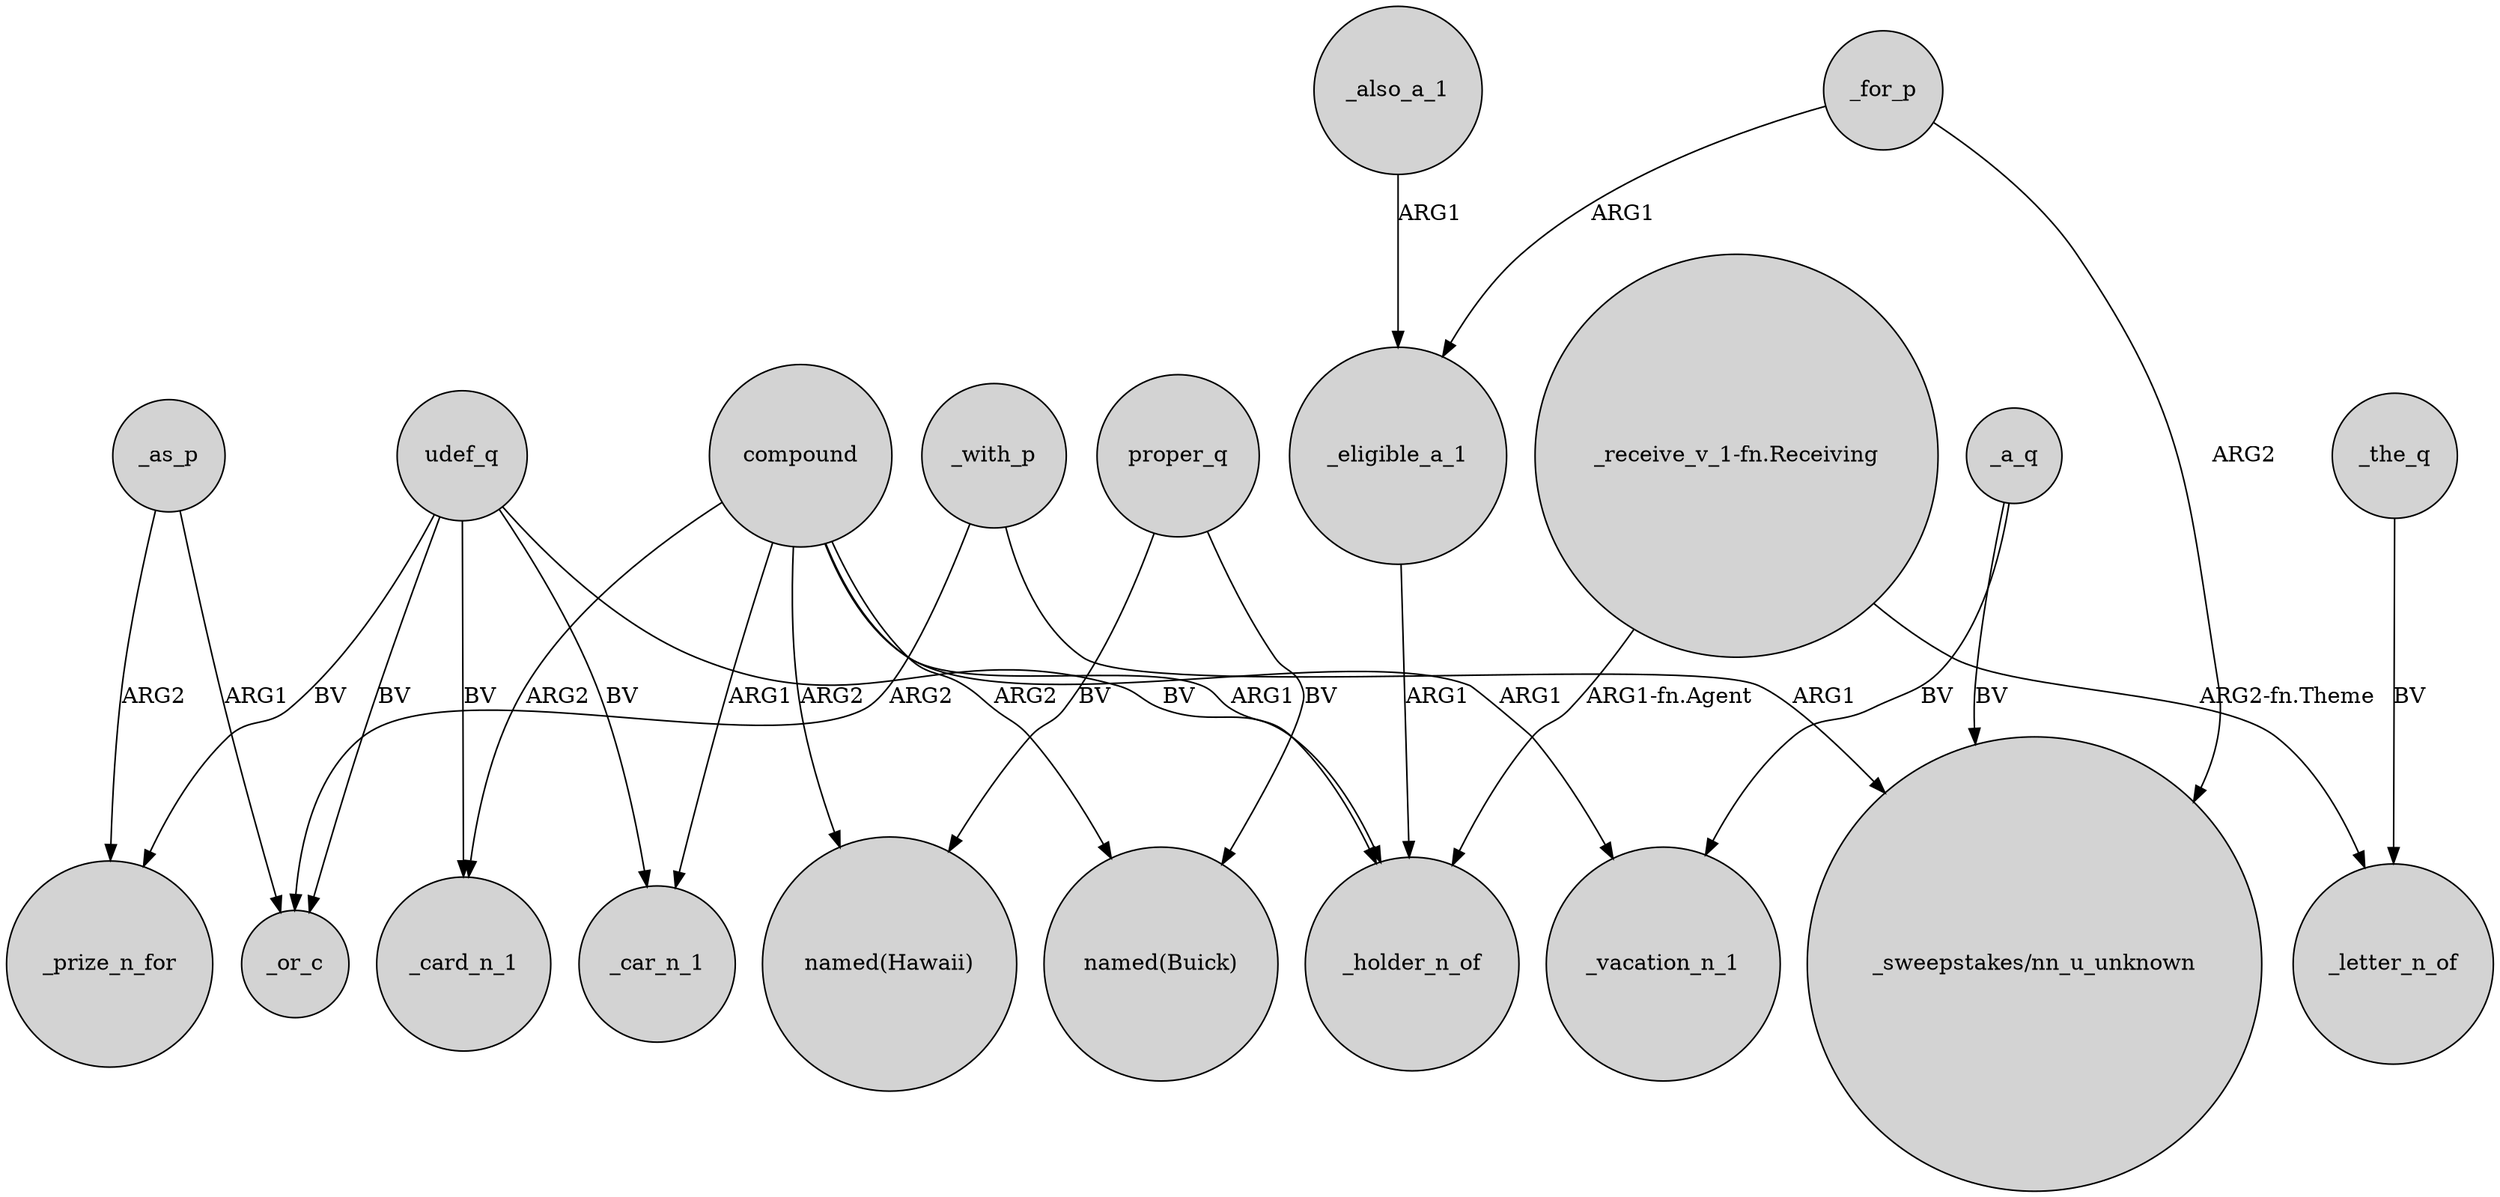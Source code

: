 digraph {
	node [shape=circle style=filled]
	_as_p -> _or_c [label=ARG1]
	proper_q -> "named(Hawaii)" [label=BV]
	_for_p -> "_sweepstakes/nn_u_unknown" [label=ARG2]
	compound -> "named(Buick)" [label=ARG2]
	compound -> _holder_n_of [label=ARG1]
	udef_q -> _or_c [label=BV]
	compound -> _vacation_n_1 [label=ARG1]
	udef_q -> _card_n_1 [label=BV]
	_with_p -> _or_c [label=ARG2]
	proper_q -> "named(Buick)" [label=BV]
	"_receive_v_1-fn.Receiving" -> _letter_n_of [label="ARG2-fn.Theme"]
	udef_q -> _holder_n_of [label=BV]
	"_receive_v_1-fn.Receiving" -> _holder_n_of [label="ARG1-fn.Agent"]
	_a_q -> _vacation_n_1 [label=BV]
	_a_q -> "_sweepstakes/nn_u_unknown" [label=BV]
	_with_p -> "_sweepstakes/nn_u_unknown" [label=ARG1]
	_for_p -> _eligible_a_1 [label=ARG1]
	compound -> _car_n_1 [label=ARG1]
	udef_q -> _car_n_1 [label=BV]
	_as_p -> _prize_n_for [label=ARG2]
	_also_a_1 -> _eligible_a_1 [label=ARG1]
	compound -> _card_n_1 [label=ARG2]
	_the_q -> _letter_n_of [label=BV]
	_eligible_a_1 -> _holder_n_of [label=ARG1]
	compound -> "named(Hawaii)" [label=ARG2]
	udef_q -> _prize_n_for [label=BV]
}
